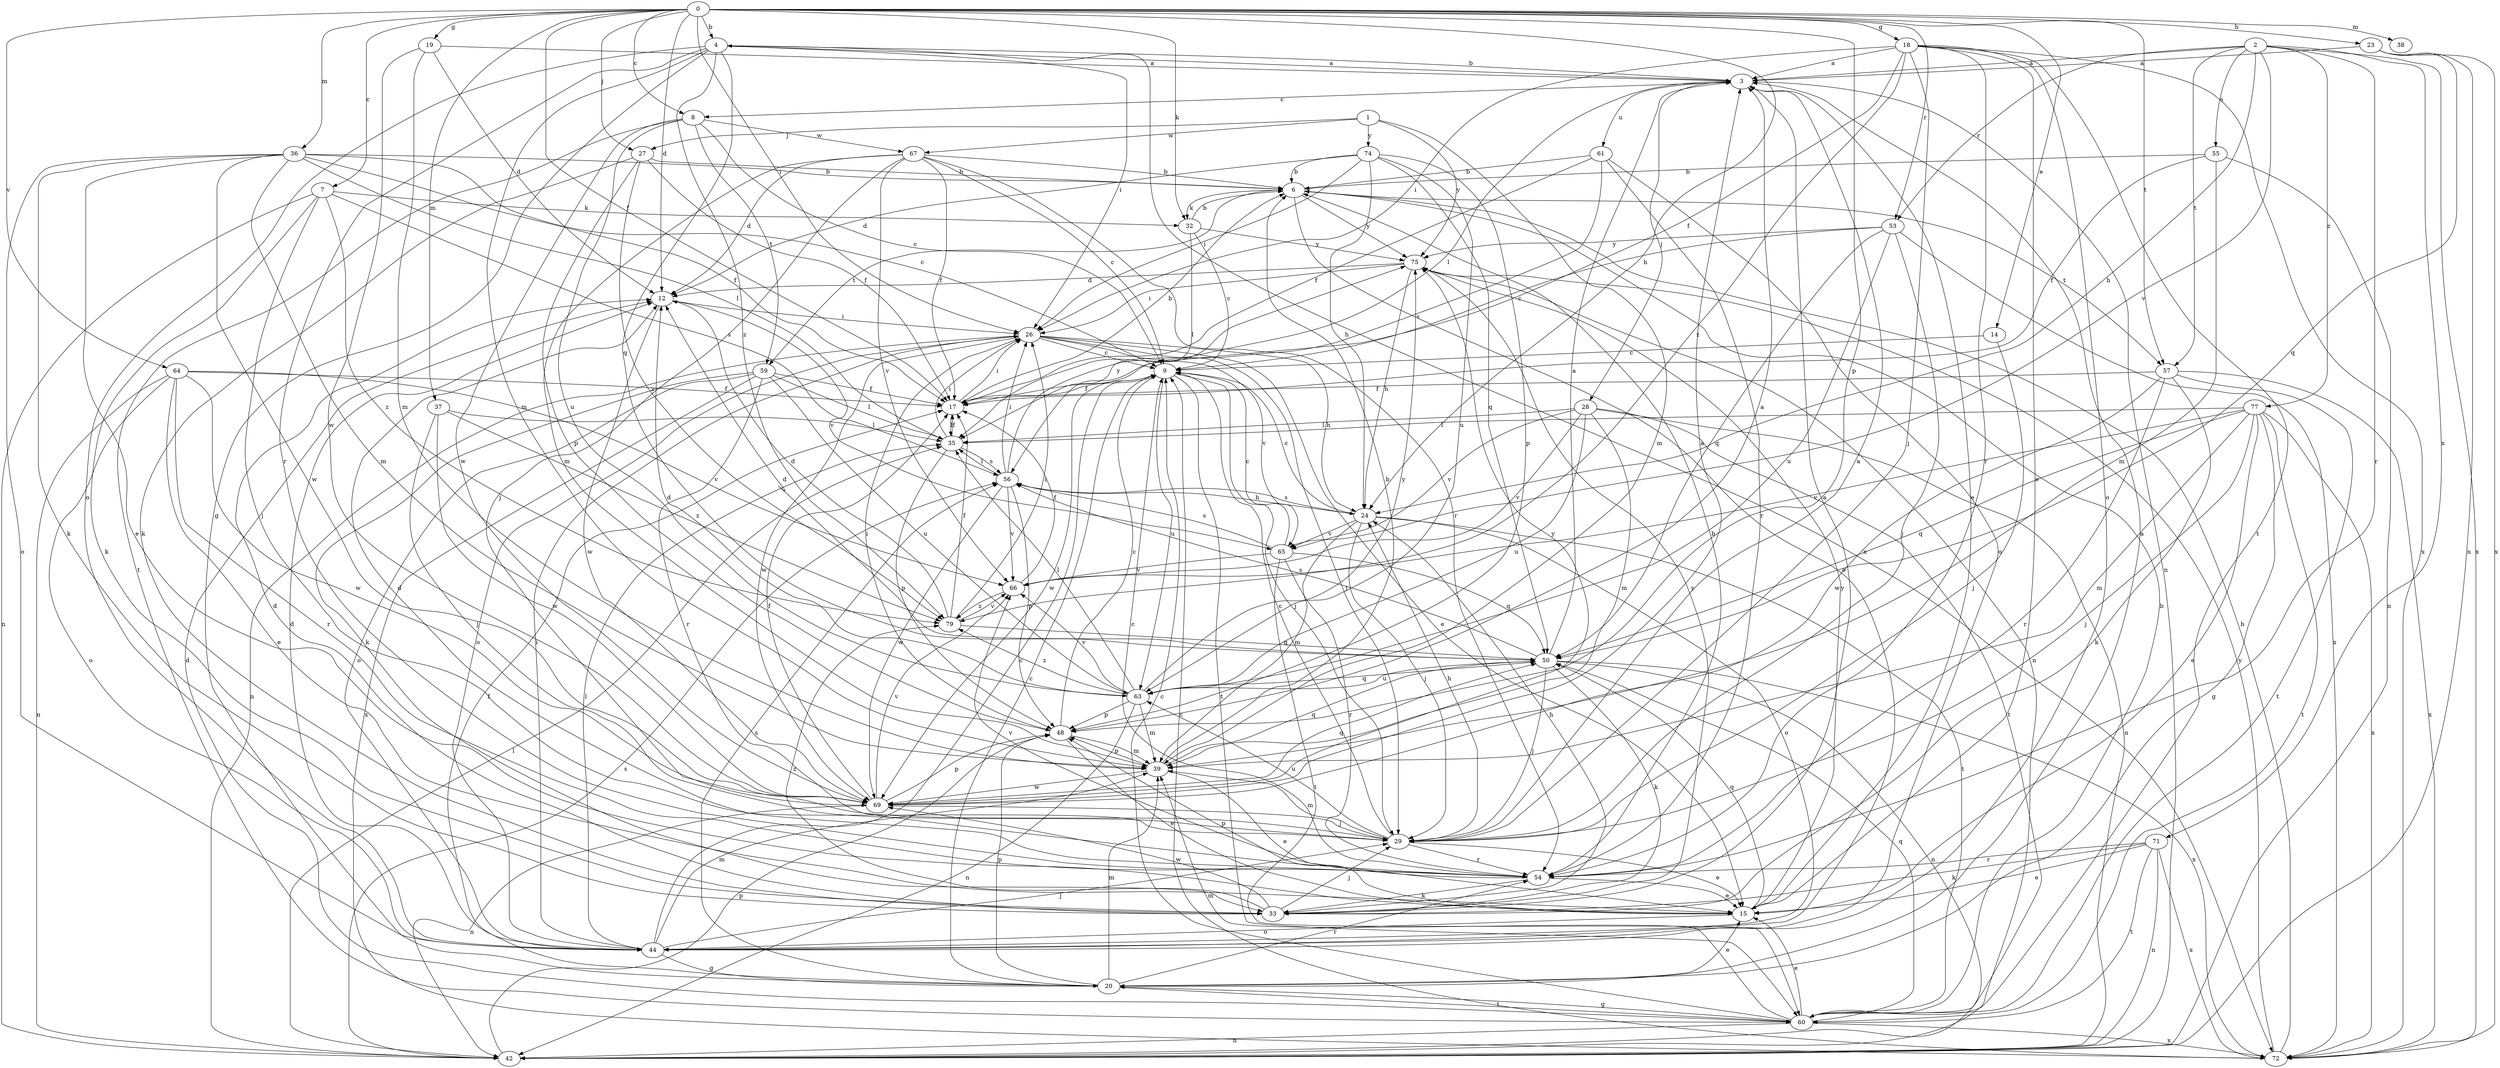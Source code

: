 strict digraph  {
0;
1;
2;
3;
4;
6;
7;
8;
9;
12;
14;
15;
17;
18;
19;
20;
23;
24;
26;
27;
28;
29;
32;
33;
35;
36;
37;
38;
39;
42;
44;
48;
50;
53;
54;
55;
56;
57;
59;
60;
61;
63;
64;
65;
66;
67;
69;
71;
72;
74;
75;
77;
79;
0 -> 4  [label=b];
0 -> 7  [label=c];
0 -> 8  [label=c];
0 -> 12  [label=d];
0 -> 14  [label=e];
0 -> 17  [label=f];
0 -> 18  [label=g];
0 -> 19  [label=g];
0 -> 23  [label=h];
0 -> 24  [label=h];
0 -> 26  [label=i];
0 -> 27  [label=j];
0 -> 32  [label=k];
0 -> 36  [label=m];
0 -> 37  [label=m];
0 -> 38  [label=m];
0 -> 48  [label=p];
0 -> 53  [label=r];
0 -> 57  [label=t];
0 -> 64  [label=v];
1 -> 27  [label=j];
1 -> 39  [label=m];
1 -> 67  [label=w];
1 -> 74  [label=y];
1 -> 75  [label=y];
2 -> 3  [label=a];
2 -> 24  [label=h];
2 -> 53  [label=r];
2 -> 54  [label=r];
2 -> 55  [label=s];
2 -> 57  [label=t];
2 -> 65  [label=v];
2 -> 71  [label=x];
2 -> 72  [label=x];
2 -> 77  [label=z];
3 -> 4  [label=b];
3 -> 8  [label=c];
3 -> 15  [label=e];
3 -> 28  [label=j];
3 -> 35  [label=l];
3 -> 42  [label=n];
3 -> 61  [label=u];
4 -> 3  [label=a];
4 -> 20  [label=g];
4 -> 26  [label=i];
4 -> 39  [label=m];
4 -> 44  [label=o];
4 -> 50  [label=q];
4 -> 54  [label=r];
4 -> 72  [label=x];
4 -> 79  [label=z];
6 -> 32  [label=k];
6 -> 44  [label=o];
6 -> 57  [label=t];
6 -> 59  [label=t];
6 -> 75  [label=y];
7 -> 29  [label=j];
7 -> 32  [label=k];
7 -> 33  [label=k];
7 -> 42  [label=n];
7 -> 56  [label=s];
7 -> 79  [label=z];
8 -> 9  [label=c];
8 -> 59  [label=t];
8 -> 60  [label=t];
8 -> 63  [label=u];
8 -> 67  [label=w];
8 -> 69  [label=w];
9 -> 17  [label=f];
9 -> 29  [label=j];
9 -> 60  [label=t];
9 -> 63  [label=u];
9 -> 69  [label=w];
12 -> 26  [label=i];
12 -> 65  [label=v];
12 -> 69  [label=w];
14 -> 9  [label=c];
14 -> 29  [label=j];
15 -> 44  [label=o];
15 -> 48  [label=p];
15 -> 50  [label=q];
15 -> 75  [label=y];
17 -> 6  [label=b];
17 -> 26  [label=i];
17 -> 35  [label=l];
18 -> 3  [label=a];
18 -> 15  [label=e];
18 -> 17  [label=f];
18 -> 26  [label=i];
18 -> 29  [label=j];
18 -> 44  [label=o];
18 -> 54  [label=r];
18 -> 60  [label=t];
18 -> 72  [label=x];
18 -> 79  [label=z];
19 -> 3  [label=a];
19 -> 12  [label=d];
19 -> 39  [label=m];
19 -> 69  [label=w];
20 -> 3  [label=a];
20 -> 9  [label=c];
20 -> 15  [label=e];
20 -> 17  [label=f];
20 -> 39  [label=m];
20 -> 48  [label=p];
20 -> 54  [label=r];
20 -> 56  [label=s];
20 -> 60  [label=t];
23 -> 3  [label=a];
23 -> 42  [label=n];
23 -> 50  [label=q];
23 -> 72  [label=x];
24 -> 9  [label=c];
24 -> 29  [label=j];
24 -> 39  [label=m];
24 -> 44  [label=o];
24 -> 56  [label=s];
24 -> 60  [label=t];
24 -> 65  [label=v];
26 -> 9  [label=c];
26 -> 15  [label=e];
26 -> 24  [label=h];
26 -> 29  [label=j];
26 -> 42  [label=n];
26 -> 44  [label=o];
26 -> 65  [label=v];
26 -> 69  [label=w];
27 -> 6  [label=b];
27 -> 17  [label=f];
27 -> 33  [label=k];
27 -> 48  [label=p];
27 -> 79  [label=z];
28 -> 35  [label=l];
28 -> 39  [label=m];
28 -> 42  [label=n];
28 -> 60  [label=t];
28 -> 63  [label=u];
28 -> 65  [label=v];
28 -> 66  [label=v];
29 -> 3  [label=a];
29 -> 9  [label=c];
29 -> 15  [label=e];
29 -> 24  [label=h];
29 -> 39  [label=m];
29 -> 54  [label=r];
29 -> 63  [label=u];
32 -> 6  [label=b];
32 -> 9  [label=c];
32 -> 35  [label=l];
32 -> 75  [label=y];
33 -> 3  [label=a];
33 -> 12  [label=d];
33 -> 24  [label=h];
33 -> 29  [label=j];
33 -> 69  [label=w];
33 -> 75  [label=y];
33 -> 79  [label=z];
35 -> 17  [label=f];
35 -> 26  [label=i];
35 -> 48  [label=p];
35 -> 56  [label=s];
36 -> 6  [label=b];
36 -> 9  [label=c];
36 -> 15  [label=e];
36 -> 17  [label=f];
36 -> 33  [label=k];
36 -> 35  [label=l];
36 -> 39  [label=m];
36 -> 44  [label=o];
36 -> 69  [label=w];
37 -> 29  [label=j];
37 -> 35  [label=l];
37 -> 69  [label=w];
37 -> 79  [label=z];
39 -> 6  [label=b];
39 -> 15  [label=e];
39 -> 48  [label=p];
39 -> 50  [label=q];
39 -> 69  [label=w];
42 -> 35  [label=l];
42 -> 48  [label=p];
42 -> 56  [label=s];
44 -> 9  [label=c];
44 -> 12  [label=d];
44 -> 20  [label=g];
44 -> 26  [label=i];
44 -> 29  [label=j];
44 -> 35  [label=l];
44 -> 39  [label=m];
48 -> 3  [label=a];
48 -> 9  [label=c];
48 -> 15  [label=e];
48 -> 26  [label=i];
48 -> 39  [label=m];
50 -> 3  [label=a];
50 -> 12  [label=d];
50 -> 29  [label=j];
50 -> 33  [label=k];
50 -> 42  [label=n];
50 -> 56  [label=s];
50 -> 63  [label=u];
50 -> 72  [label=x];
53 -> 9  [label=c];
53 -> 29  [label=j];
53 -> 50  [label=q];
53 -> 63  [label=u];
53 -> 72  [label=x];
53 -> 75  [label=y];
54 -> 6  [label=b];
54 -> 9  [label=c];
54 -> 12  [label=d];
54 -> 15  [label=e];
54 -> 33  [label=k];
54 -> 66  [label=v];
55 -> 6  [label=b];
55 -> 17  [label=f];
55 -> 39  [label=m];
55 -> 42  [label=n];
56 -> 24  [label=h];
56 -> 26  [label=i];
56 -> 35  [label=l];
56 -> 48  [label=p];
56 -> 66  [label=v];
56 -> 69  [label=w];
56 -> 75  [label=y];
57 -> 17  [label=f];
57 -> 33  [label=k];
57 -> 54  [label=r];
57 -> 60  [label=t];
57 -> 69  [label=w];
57 -> 72  [label=x];
59 -> 17  [label=f];
59 -> 33  [label=k];
59 -> 35  [label=l];
59 -> 44  [label=o];
59 -> 54  [label=r];
59 -> 63  [label=u];
59 -> 72  [label=x];
60 -> 6  [label=b];
60 -> 9  [label=c];
60 -> 12  [label=d];
60 -> 15  [label=e];
60 -> 20  [label=g];
60 -> 39  [label=m];
60 -> 42  [label=n];
60 -> 50  [label=q];
60 -> 72  [label=x];
61 -> 6  [label=b];
61 -> 17  [label=f];
61 -> 44  [label=o];
61 -> 54  [label=r];
61 -> 56  [label=s];
63 -> 12  [label=d];
63 -> 35  [label=l];
63 -> 39  [label=m];
63 -> 42  [label=n];
63 -> 48  [label=p];
63 -> 50  [label=q];
63 -> 66  [label=v];
63 -> 75  [label=y];
63 -> 79  [label=z];
64 -> 15  [label=e];
64 -> 17  [label=f];
64 -> 42  [label=n];
64 -> 44  [label=o];
64 -> 54  [label=r];
64 -> 66  [label=v];
64 -> 69  [label=w];
65 -> 9  [label=c];
65 -> 50  [label=q];
65 -> 54  [label=r];
65 -> 56  [label=s];
65 -> 60  [label=t];
65 -> 66  [label=v];
66 -> 17  [label=f];
66 -> 79  [label=z];
67 -> 6  [label=b];
67 -> 9  [label=c];
67 -> 12  [label=d];
67 -> 17  [label=f];
67 -> 29  [label=j];
67 -> 39  [label=m];
67 -> 54  [label=r];
67 -> 66  [label=v];
69 -> 3  [label=a];
69 -> 17  [label=f];
69 -> 29  [label=j];
69 -> 42  [label=n];
69 -> 48  [label=p];
69 -> 50  [label=q];
69 -> 66  [label=v];
69 -> 75  [label=y];
71 -> 15  [label=e];
71 -> 33  [label=k];
71 -> 42  [label=n];
71 -> 54  [label=r];
71 -> 60  [label=t];
71 -> 72  [label=x];
72 -> 6  [label=b];
72 -> 9  [label=c];
72 -> 75  [label=y];
74 -> 6  [label=b];
74 -> 12  [label=d];
74 -> 24  [label=h];
74 -> 26  [label=i];
74 -> 48  [label=p];
74 -> 50  [label=q];
74 -> 63  [label=u];
75 -> 12  [label=d];
75 -> 24  [label=h];
75 -> 26  [label=i];
75 -> 42  [label=n];
77 -> 15  [label=e];
77 -> 20  [label=g];
77 -> 29  [label=j];
77 -> 35  [label=l];
77 -> 39  [label=m];
77 -> 50  [label=q];
77 -> 60  [label=t];
77 -> 66  [label=v];
77 -> 72  [label=x];
79 -> 12  [label=d];
79 -> 17  [label=f];
79 -> 26  [label=i];
79 -> 50  [label=q];
79 -> 66  [label=v];
}
